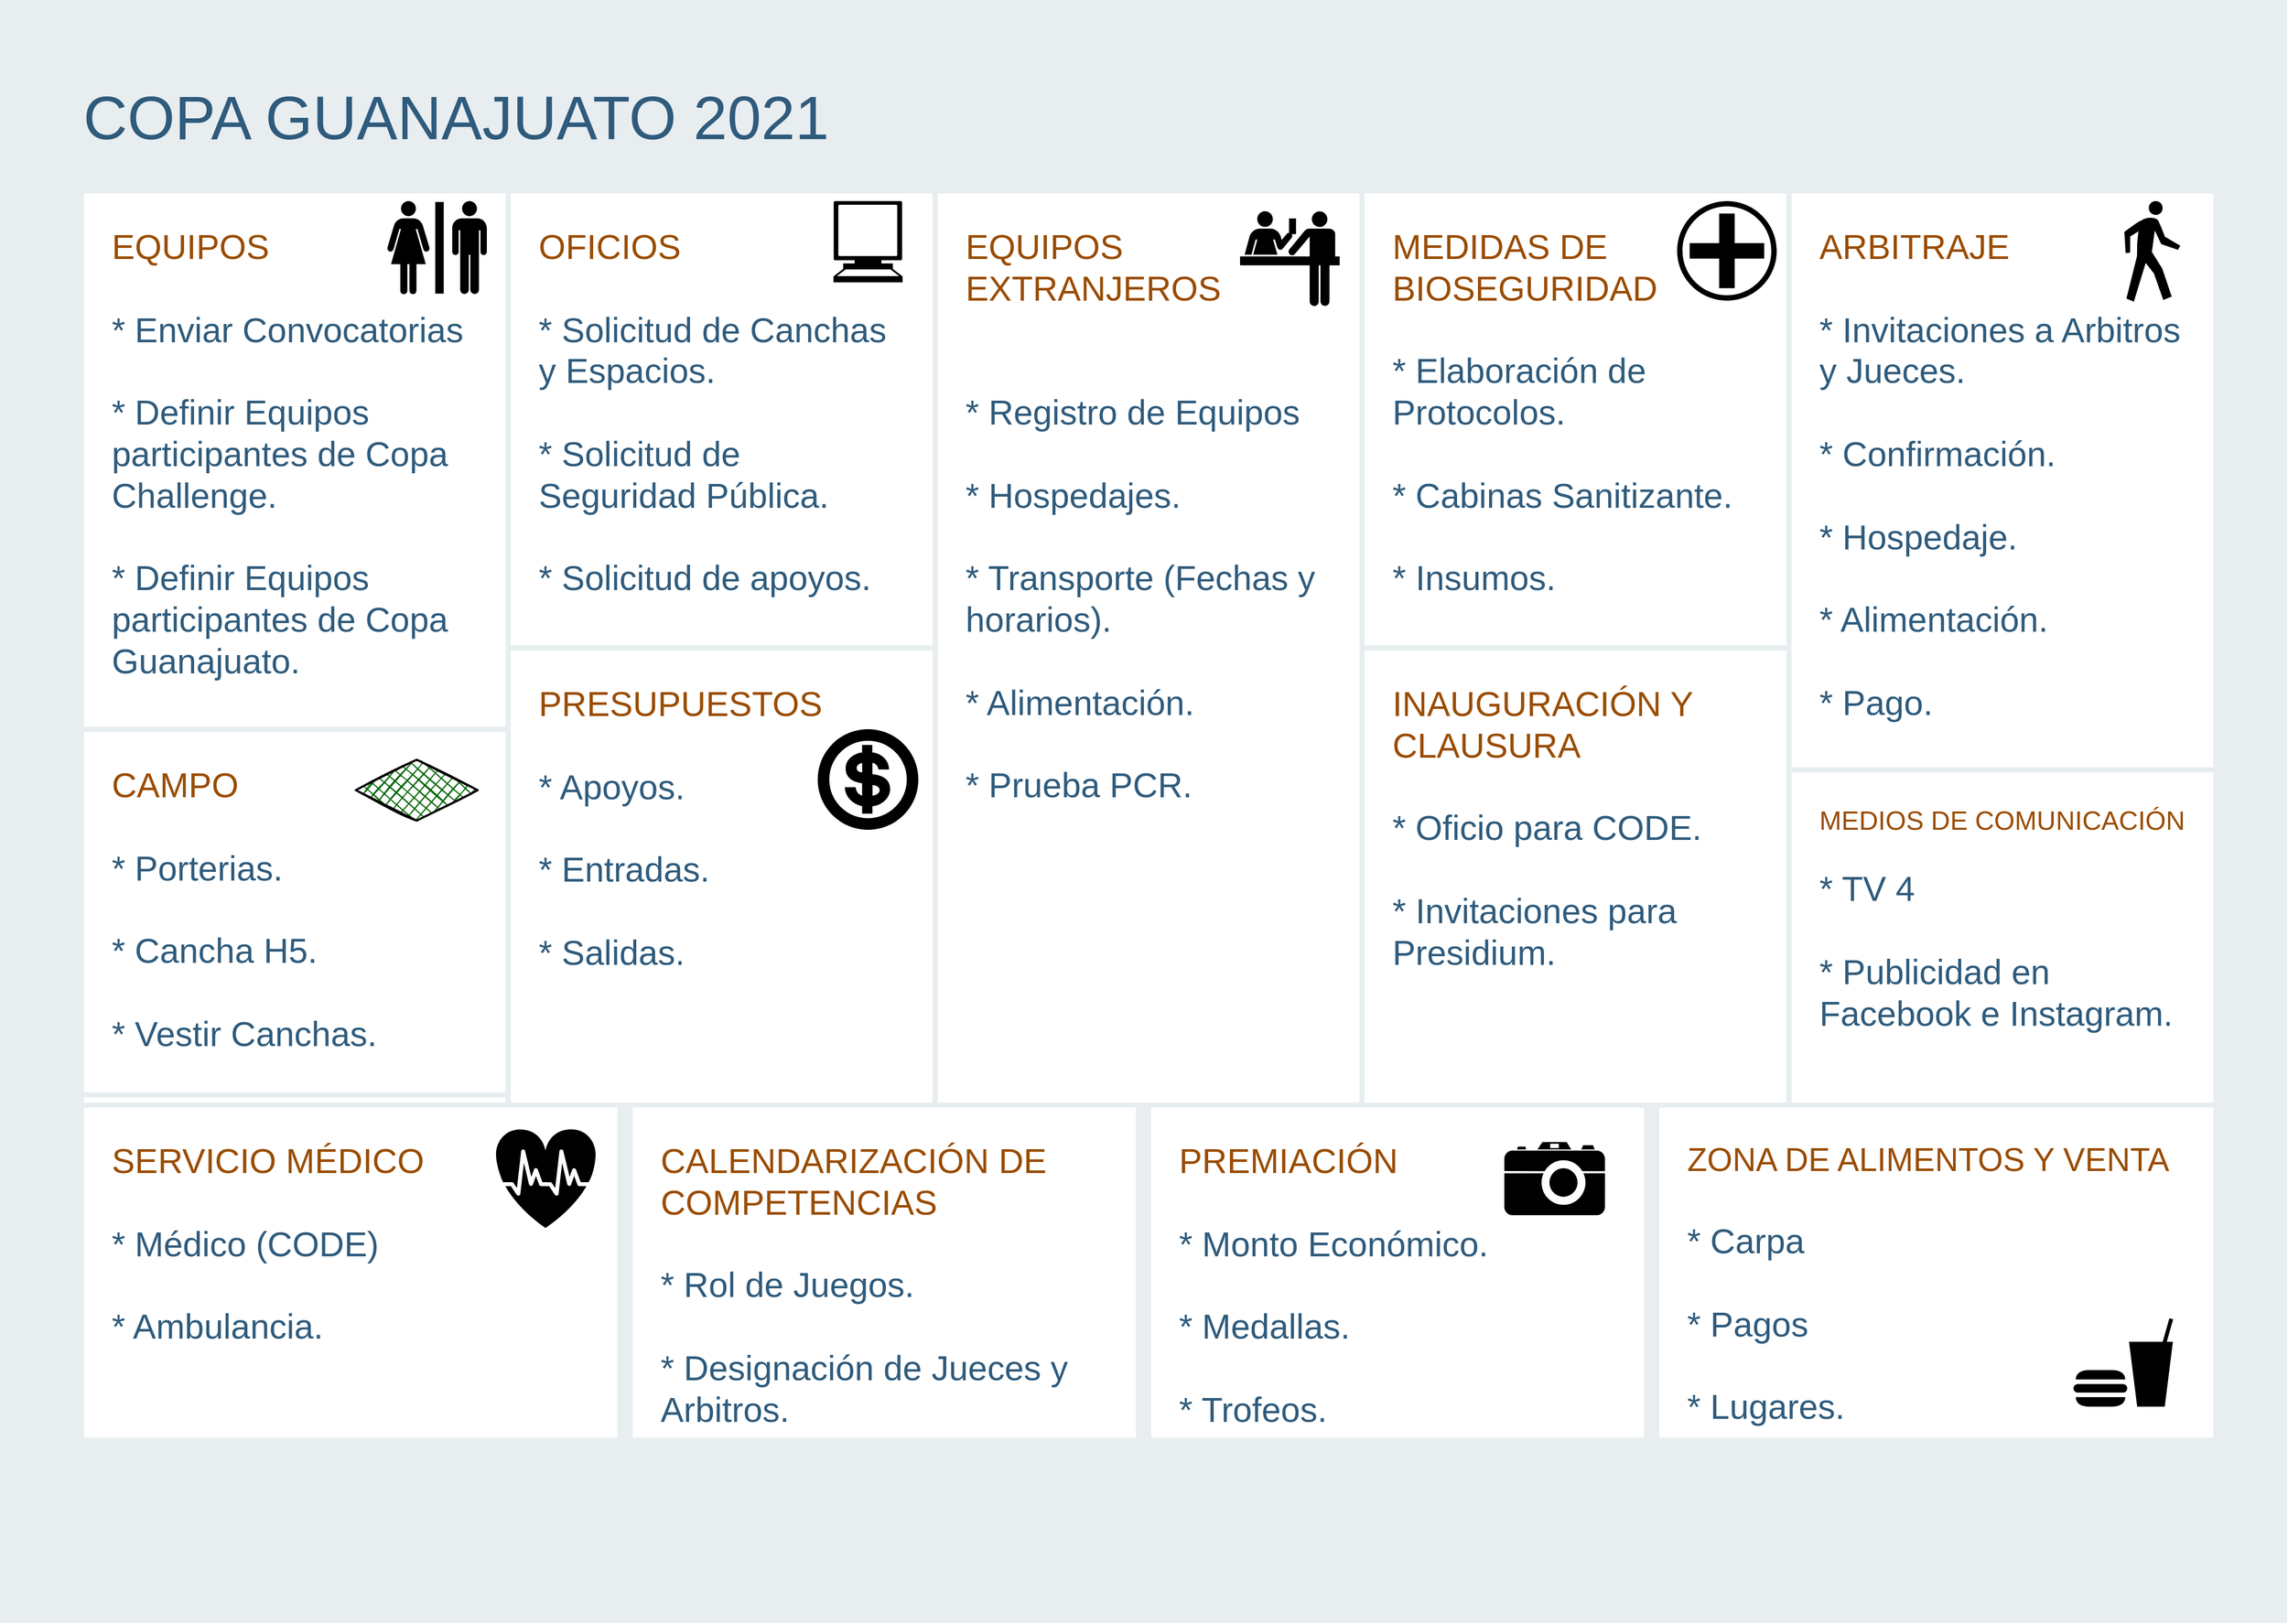 <mxfile version="13.8.3" type="github">
  <diagram id="07fea595-8f29-1299-0266-81d95cde20df" name="Page-1">
    <mxGraphModel dx="5041" dy="1891" grid="1" gridSize="10" guides="1" tooltips="1" connect="1" arrows="1" fold="1" page="1" pageScale="1" pageWidth="1169" pageHeight="827" background="#ffffff" math="0" shadow="0">
      <root>
        <mxCell id="0" />
        <mxCell id="1" parent="0" />
        <mxCell id="698" value="" style="rounded=0;whiteSpace=wrap;html=1;shadow=0;labelBackgroundColor=none;strokeColor=none;strokeWidth=3;fillColor=#e8edf0;fontSize=60;fontColor=#2F5B7C;align=left;" parent="1" vertex="1">
          <mxGeometry x="-2290" y="32" width="2250" height="1598" as="geometry" />
        </mxCell>
        <mxCell id="699" value="&lt;div&gt;&lt;font style=&quot;font-size: 34px&quot; color=&quot;#994c00&quot;&gt;MEDIDAS DE BIOSEGURIDAD&lt;/font&gt;&lt;/div&gt;&lt;div&gt;&lt;font style=&quot;font-size: 34px&quot;&gt;&lt;br&gt;&lt;/font&gt;&lt;/div&gt;&lt;div&gt;&lt;font style=&quot;font-size: 34px&quot;&gt;* Elaboración de Protocolos.&amp;nbsp;&lt;/font&gt;&lt;/div&gt;&lt;div&gt;&lt;font style=&quot;font-size: 34px&quot;&gt;&lt;br&gt;&lt;/font&gt;&lt;/div&gt;&lt;div&gt;&lt;font style=&quot;font-size: 34px&quot;&gt;* Cabinas Sanitizante.&amp;nbsp;&lt;/font&gt;&lt;/div&gt;&lt;div&gt;&lt;font style=&quot;font-size: 34px&quot;&gt;&lt;br&gt;&lt;/font&gt;&lt;/div&gt;&lt;div&gt;&lt;font style=&quot;font-size: 34px&quot;&gt;* Insumos.&amp;nbsp;&lt;/font&gt;&lt;/div&gt;" style="rounded=0;whiteSpace=wrap;html=1;shadow=0;labelBackgroundColor=none;strokeColor=#e8edf0;strokeWidth=5;fillColor=#ffffff;fontSize=12;fontColor=#2F5B7C;align=left;verticalAlign=top;spacing=30;" parent="1" vertex="1">
          <mxGeometry x="-950" y="220" width="420" height="450" as="geometry" />
        </mxCell>
        <mxCell id="700" value="&lt;font style=&quot;font-size: 34px&quot;&gt;&lt;font color=&quot;#994c00&quot;&gt;EQUIPOS&amp;nbsp;&lt;br&gt;&lt;/font&gt;&lt;br&gt;* Enviar Convocatorias&lt;br&gt;&lt;br&gt;* Definir Equipos participantes de Copa Challenge.&amp;nbsp;&lt;br&gt;&lt;br&gt;* Definir Equipos participantes de Copa Guanajuato.&amp;nbsp;&lt;br&gt;&lt;br&gt;&lt;br&gt;&lt;/font&gt;" style="rounded=0;whiteSpace=wrap;html=1;shadow=0;labelBackgroundColor=none;strokeColor=#e8edf0;strokeWidth=5;fillColor=#ffffff;fontSize=12;fontColor=#2F5B7C;align=left;verticalAlign=top;spacing=30;" parent="1" vertex="1">
          <mxGeometry x="-2210" y="220" width="420" height="900" as="geometry" />
        </mxCell>
        <mxCell id="701" value="&lt;font style=&quot;font-size: 34px&quot;&gt;&lt;font style=&quot;font-size: 34px&quot; color=&quot;#994c00&quot;&gt;OFICIOS&lt;/font&gt;&lt;span&gt;&lt;font color=&quot;#994c00&quot;&gt;&amp;nbsp;&lt;br&gt;&lt;/font&gt;&lt;br&gt;* Solicitud de Canchas y Espacios.&amp;nbsp;&lt;br&gt;&lt;br&gt;* Solicitud de Seguridad Pública.&amp;nbsp;&lt;br&gt;&lt;br&gt;* Solicitud de apoyos.&amp;nbsp;&lt;br&gt;&lt;/span&gt;&lt;/font&gt;" style="rounded=0;whiteSpace=wrap;html=1;shadow=0;labelBackgroundColor=none;strokeColor=#e8edf0;strokeWidth=5;fillColor=#ffffff;fontSize=12;fontColor=#2F5B7C;align=left;verticalAlign=top;spacing=30;" parent="1" vertex="1">
          <mxGeometry x="-1790" y="220" width="420" height="450" as="geometry" />
        </mxCell>
        <mxCell id="702" value="&lt;div style=&quot;font-size: 34px&quot;&gt;&lt;font style=&quot;font-size: 34px&quot; color=&quot;#994c00&quot;&gt;PRESUPUESTOS&amp;nbsp;&lt;/font&gt;&lt;/div&gt;&lt;div style=&quot;font-size: 34px&quot;&gt;&lt;br&gt;&lt;/div&gt;&lt;div style=&quot;font-size: 34px&quot;&gt;* Apoyos.&amp;nbsp;&lt;/div&gt;&lt;div style=&quot;font-size: 34px&quot;&gt;&lt;br&gt;&lt;/div&gt;&lt;div style=&quot;font-size: 34px&quot;&gt;* Entradas.&lt;/div&gt;&lt;div style=&quot;font-size: 34px&quot;&gt;&lt;br&gt;&lt;/div&gt;&lt;div style=&quot;font-size: 34px&quot;&gt;* Salidas.&lt;/div&gt;" style="rounded=0;whiteSpace=wrap;html=1;shadow=0;labelBackgroundColor=none;strokeColor=#e8edf0;strokeWidth=5;fillColor=#ffffff;fontSize=12;fontColor=#2F5B7C;align=left;verticalAlign=top;spacing=30;" parent="1" vertex="1">
          <mxGeometry x="-1790" y="670" width="420" height="450" as="geometry" />
        </mxCell>
        <mxCell id="703" value="&lt;div style=&quot;font-size: 34px&quot;&gt;&lt;font style=&quot;font-size: 34px&quot; color=&quot;#994c00&quot;&gt;EQUIPOS EXTRANJEROS&amp;nbsp;&lt;/font&gt;&lt;/div&gt;&lt;div style=&quot;font-size: 34px&quot;&gt;&lt;font style=&quot;font-size: 34px&quot;&gt;&lt;br&gt;&lt;/font&gt;&lt;/div&gt;&lt;div style=&quot;font-size: 34px&quot;&gt;&lt;font style=&quot;font-size: 34px&quot;&gt;&lt;br&gt;&lt;/font&gt;&lt;/div&gt;&lt;div style=&quot;font-size: 34px&quot;&gt;* Registro de Equipos&amp;nbsp;&lt;/div&gt;&lt;div style=&quot;font-size: 34px&quot;&gt;&lt;br&gt;&lt;/div&gt;&lt;div style=&quot;font-size: 34px&quot;&gt;* Hospedajes.&amp;nbsp;&lt;/div&gt;&lt;div style=&quot;font-size: 34px&quot;&gt;&lt;br&gt;&lt;/div&gt;&lt;div style=&quot;font-size: 34px&quot;&gt;* Transporte (Fechas y horarios).&amp;nbsp;&lt;/div&gt;&lt;div style=&quot;font-size: 34px&quot;&gt;&lt;br&gt;&lt;/div&gt;&lt;div style=&quot;font-size: 34px&quot;&gt;* Alimentación.&amp;nbsp;&lt;/div&gt;&lt;div style=&quot;font-size: 34px&quot;&gt;&lt;br&gt;&lt;/div&gt;&lt;div style=&quot;font-size: 34px&quot;&gt;* Prueba PCR.&amp;nbsp;&lt;/div&gt;&lt;div style=&quot;font-size: 34px&quot;&gt;&lt;br&gt;&lt;/div&gt;&lt;div style=&quot;font-size: 34px&quot;&gt;&lt;br&gt;&lt;/div&gt;&lt;div style=&quot;font-size: 10px&quot;&gt;&lt;br&gt;&lt;/div&gt;" style="rounded=0;whiteSpace=wrap;html=1;shadow=0;labelBackgroundColor=none;strokeColor=#e8edf0;strokeWidth=5;fillColor=#ffffff;fontSize=12;fontColor=#2F5B7C;align=left;verticalAlign=top;spacing=30;" parent="1" vertex="1">
          <mxGeometry x="-1370" y="220" width="420" height="900" as="geometry" />
        </mxCell>
        <mxCell id="704" value="&lt;div style=&quot;font-size: 34px&quot;&gt;&lt;font style=&quot;font-size: 34px&quot; color=&quot;#994c00&quot;&gt;ARBITRAJE&lt;/font&gt;&lt;font style=&quot;font-size: 34px&quot; color=&quot;#663300&quot;&gt;&amp;nbsp;&lt;/font&gt;&lt;/div&gt;&lt;div style=&quot;font-size: 34px&quot;&gt;&lt;font style=&quot;font-size: 34px&quot;&gt;&lt;br&gt;&lt;/font&gt;&lt;/div&gt;&lt;div style=&quot;font-size: 34px&quot;&gt;* Invitaciones a Arbitros y Jueces.&amp;nbsp;&lt;/div&gt;&lt;div style=&quot;font-size: 34px&quot;&gt;&lt;br&gt;&lt;/div&gt;&lt;div style=&quot;font-size: 34px&quot;&gt;* Confirmación.&amp;nbsp;&lt;/div&gt;&lt;div style=&quot;font-size: 34px&quot;&gt;&lt;br&gt;&lt;/div&gt;&lt;div style=&quot;font-size: 34px&quot;&gt;* Hospedaje.&lt;/div&gt;&lt;div style=&quot;font-size: 34px&quot;&gt;&lt;br&gt;&lt;/div&gt;&lt;div style=&quot;font-size: 34px&quot;&gt;* Alimentación.&amp;nbsp;&lt;/div&gt;&lt;div style=&quot;font-size: 34px&quot;&gt;&lt;br&gt;&lt;/div&gt;&lt;div style=&quot;font-size: 34px&quot;&gt;* Pago.&amp;nbsp;&lt;/div&gt;" style="rounded=0;whiteSpace=wrap;html=1;shadow=0;labelBackgroundColor=none;strokeColor=#e8edf0;strokeWidth=5;fillColor=#ffffff;fontSize=12;fontColor=#2F5B7C;align=left;verticalAlign=top;spacing=30;" parent="1" vertex="1">
          <mxGeometry x="-530" y="220" width="420" height="900" as="geometry" />
        </mxCell>
        <mxCell id="705" value="&lt;div&gt;&lt;font style=&quot;font-size: 34px&quot; color=&quot;#994c00&quot;&gt;INAUGURACIÓN Y CLAUSURA&lt;/font&gt;&lt;/div&gt;&lt;div&gt;&lt;font style=&quot;font-size: 34px&quot;&gt;&lt;br&gt;&lt;/font&gt;&lt;/div&gt;&lt;div&gt;&lt;font style=&quot;font-size: 34px&quot;&gt;* Oficio para CODE.&amp;nbsp;&lt;/font&gt;&lt;/div&gt;&lt;div&gt;&lt;font style=&quot;font-size: 34px&quot;&gt;&lt;br&gt;&lt;/font&gt;&lt;/div&gt;&lt;div&gt;&lt;font style=&quot;font-size: 34px&quot;&gt;* Invitaciones para Presidium.&amp;nbsp;&lt;/font&gt;&lt;/div&gt;&lt;div&gt;&lt;span style=&quot;font-size: 26px&quot;&gt;&lt;br&gt;&lt;/span&gt;&lt;/div&gt;" style="rounded=0;whiteSpace=wrap;html=1;shadow=0;labelBackgroundColor=none;strokeColor=#e8edf0;strokeWidth=5;fillColor=#ffffff;fontSize=12;fontColor=#2F5B7C;align=left;verticalAlign=top;spacing=30;" parent="1" vertex="1">
          <mxGeometry x="-950" y="670" width="420" height="450" as="geometry" />
        </mxCell>
        <mxCell id="706" value="&lt;div style=&quot;font-size: 34px&quot;&gt;&lt;font color=&quot;#994c00&quot;&gt;SERVICIO MÉDICO&lt;/font&gt;&lt;/div&gt;&lt;div style=&quot;font-size: 34px&quot;&gt;&lt;br&gt;&lt;/div&gt;&lt;div style=&quot;font-size: 34px&quot;&gt;* Médico (CODE)&lt;/div&gt;&lt;div style=&quot;font-size: 34px&quot;&gt;&lt;br&gt;&lt;/div&gt;&lt;div style=&quot;font-size: 34px&quot;&gt;* Ambulancia.&amp;nbsp;&lt;/div&gt;" style="rounded=0;whiteSpace=wrap;html=1;shadow=0;labelBackgroundColor=none;strokeColor=#e8edf0;strokeWidth=5;fillColor=#ffffff;fontSize=12;fontColor=#2F5B7C;align=left;verticalAlign=top;spacing=30;" parent="1" vertex="1">
          <mxGeometry x="-2210" y="1120" width="530" height="330" as="geometry" />
        </mxCell>
        <mxCell id="707" value="&lt;div style=&quot;font-size: 34px&quot;&gt;&lt;font color=&quot;#994c00&quot;&gt;PREMIACIÓN&lt;/font&gt;&lt;/div&gt;&lt;div style=&quot;font-size: 34px&quot;&gt;&lt;br&gt;&lt;/div&gt;&lt;div style=&quot;font-size: 34px&quot;&gt;* Monto Económico.&amp;nbsp;&lt;/div&gt;&lt;div style=&quot;font-size: 34px&quot;&gt;&lt;br&gt;&lt;/div&gt;&lt;div style=&quot;font-size: 34px&quot;&gt;* Medallas.&amp;nbsp;&lt;/div&gt;&lt;div style=&quot;font-size: 34px&quot;&gt;&lt;br&gt;&lt;/div&gt;&lt;div style=&quot;font-size: 34px&quot;&gt;* Trofeos.&amp;nbsp;&lt;/div&gt;" style="rounded=0;whiteSpace=wrap;html=1;shadow=0;labelBackgroundColor=none;strokeColor=#e8edf0;strokeWidth=5;fillColor=#ffffff;fontSize=12;fontColor=#2F5B7C;align=left;verticalAlign=top;spacing=30;" parent="1" vertex="1">
          <mxGeometry x="-1160" y="1120" width="490" height="330" as="geometry" />
        </mxCell>
        <mxCell id="708" value="COPA GUANAJUATO 2021" style="text;html=1;resizable=0;points=[];autosize=1;align=left;verticalAlign=top;spacingTop=-4;fontSize=60;fontColor=#2F5B7C;" parent="1" vertex="1">
          <mxGeometry x="-2210" y="110" width="750" height="70" as="geometry" />
        </mxCell>
        <mxCell id="jFbWxguledlj0Up3kNEM-723" value="&lt;div style=&quot;font-size: 34px&quot;&gt;&lt;font color=&quot;#994c00&quot;&gt;CALENDARIZACIÓN DE COMPETENCIAS&lt;/font&gt;&lt;/div&gt;&lt;div style=&quot;font-size: 34px&quot;&gt;&lt;br&gt;&lt;/div&gt;&lt;div style=&quot;font-size: 34px&quot;&gt;* Rol de Juegos.&amp;nbsp;&lt;/div&gt;&lt;div style=&quot;font-size: 34px&quot;&gt;&lt;br&gt;&lt;/div&gt;&lt;div style=&quot;font-size: 34px&quot;&gt;* Designación de Jueces y Arbitros.&amp;nbsp;&lt;/div&gt;" style="rounded=0;whiteSpace=wrap;html=1;shadow=0;labelBackgroundColor=none;strokeColor=#e8edf0;strokeWidth=5;fillColor=#ffffff;fontSize=12;fontColor=#2F5B7C;align=left;verticalAlign=top;spacing=30;" vertex="1" parent="1">
          <mxGeometry x="-1670" y="1120" width="500" height="330" as="geometry" />
        </mxCell>
        <mxCell id="jFbWxguledlj0Up3kNEM-724" value="&lt;div&gt;&lt;font style=&quot;font-size: 32px&quot; color=&quot;#994c00&quot;&gt;ZONA DE ALIMENTOS Y VENTA&lt;/font&gt;&lt;/div&gt;&lt;div style=&quot;font-size: 34px&quot;&gt;&lt;br&gt;&lt;/div&gt;&lt;div style=&quot;font-size: 34px&quot;&gt;* Carpa&lt;/div&gt;&lt;div style=&quot;font-size: 34px&quot;&gt;&lt;br&gt;&lt;/div&gt;&lt;div style=&quot;font-size: 34px&quot;&gt;* Pagos&amp;nbsp;&lt;/div&gt;&lt;div style=&quot;font-size: 34px&quot;&gt;&lt;br&gt;&lt;/div&gt;&lt;div style=&quot;font-size: 34px&quot;&gt;* Lugares.&amp;nbsp;&lt;/div&gt;&lt;div style=&quot;font-size: 34px&quot;&gt;&lt;br&gt;&lt;/div&gt;" style="rounded=0;whiteSpace=wrap;html=1;shadow=0;labelBackgroundColor=none;strokeColor=#e8edf0;strokeWidth=5;fillColor=#ffffff;fontSize=12;fontColor=#2F5B7C;align=left;verticalAlign=top;spacing=30;" vertex="1" parent="1">
          <mxGeometry x="-660" y="1120" width="550" height="330" as="geometry" />
        </mxCell>
        <mxCell id="jFbWxguledlj0Up3kNEM-725" value="" style="shape=mxgraph.signs.tech.computer;html=1;pointerEvents=1;fillColor=#000000;strokeColor=none;verticalLabelPosition=bottom;verticalAlign=top;align=center;" vertex="1" parent="1">
          <mxGeometry x="-1470" y="230" width="68" height="80" as="geometry" />
        </mxCell>
        <mxCell id="jFbWxguledlj0Up3kNEM-726" value="" style="shape=mxgraph.signs.people.unisex;html=1;pointerEvents=1;fillColor=#000000;strokeColor=none;verticalLabelPosition=bottom;verticalAlign=top;align=center;" vertex="1" parent="1">
          <mxGeometry x="-1910" y="230" width="99" height="93" as="geometry" />
        </mxCell>
        <mxCell id="jFbWxguledlj0Up3kNEM-727" value="" style="shape=mxgraph.signs.travel.ticket_purchase;html=1;pointerEvents=1;fillColor=#000000;strokeColor=none;verticalLabelPosition=bottom;verticalAlign=top;align=center;" vertex="1" parent="1">
          <mxGeometry x="-1070" y="240" width="98" height="95" as="geometry" />
        </mxCell>
        <mxCell id="jFbWxguledlj0Up3kNEM-728" value="" style="shape=mxgraph.signs.healthcare.hospital_1;html=1;pointerEvents=1;fillColor=#000000;strokeColor=none;verticalLabelPosition=bottom;verticalAlign=top;align=center;" vertex="1" parent="1">
          <mxGeometry x="-640" y="230" width="98" height="98" as="geometry" />
        </mxCell>
        <mxCell id="jFbWxguledlj0Up3kNEM-729" value="" style="shape=mxgraph.signs.healthcare.cardiology;html=1;pointerEvents=1;fillColor=#000000;strokeColor=none;verticalLabelPosition=bottom;verticalAlign=top;align=center;" vertex="1" parent="1">
          <mxGeometry x="-1802" y="1144" width="98" height="97" as="geometry" />
        </mxCell>
        <mxCell id="jFbWxguledlj0Up3kNEM-730" value="" style="shape=mxgraph.signs.people.walking;html=1;pointerEvents=1;fillColor=#000000;strokeColor=none;verticalLabelPosition=bottom;verticalAlign=top;align=center;" vertex="1" parent="1">
          <mxGeometry x="-200" y="230" width="55" height="99" as="geometry" />
        </mxCell>
        <mxCell id="jFbWxguledlj0Up3kNEM-731" value="" style="shape=mxgraph.signs.food.fast_food;html=1;pointerEvents=1;fillColor=#000000;strokeColor=none;verticalLabelPosition=bottom;verticalAlign=top;align=center;" vertex="1" parent="1">
          <mxGeometry x="-250" y="1330" width="98" height="87" as="geometry" />
        </mxCell>
        <mxCell id="jFbWxguledlj0Up3kNEM-732" value="" style="shape=mxgraph.signs.tech.camera_2;html=1;pointerEvents=1;fillColor=#000000;strokeColor=none;verticalLabelPosition=bottom;verticalAlign=top;align=center;" vertex="1" parent="1">
          <mxGeometry x="-810" y="1156.5" width="99" height="72" as="geometry" />
        </mxCell>
        <mxCell id="jFbWxguledlj0Up3kNEM-733" value="&lt;div style=&quot;font-size: 34px&quot;&gt;&lt;font color=&quot;#994c00&quot;&gt;&lt;span&gt;CAMPO&amp;nbsp;&lt;/span&gt;&lt;/font&gt;&lt;/div&gt;&lt;div style=&quot;font-size: 34px&quot;&gt;&lt;font color=&quot;#994c00&quot;&gt;&lt;span&gt;&lt;br&gt;&lt;/span&gt;&lt;/font&gt;&lt;/div&gt;&lt;div style=&quot;font-size: 34px&quot;&gt;* Porterias.&amp;nbsp;&lt;/div&gt;&lt;div style=&quot;font-size: 34px&quot;&gt;&lt;br&gt;&lt;/div&gt;&lt;div style=&quot;font-size: 34px&quot;&gt;* Cancha H5.&amp;nbsp;&lt;/div&gt;&lt;div style=&quot;font-size: 34px&quot;&gt;&lt;br&gt;&lt;/div&gt;&lt;div style=&quot;font-size: 34px&quot;&gt;* Vestir Canchas.&amp;nbsp;&lt;/div&gt;" style="rounded=0;whiteSpace=wrap;html=1;shadow=0;labelBackgroundColor=none;strokeColor=#e8edf0;strokeWidth=5;fillColor=#ffffff;fontSize=12;fontColor=#2F5B7C;align=left;verticalAlign=top;spacing=30;" vertex="1" parent="1">
          <mxGeometry x="-2210" y="750" width="420" height="360" as="geometry" />
        </mxCell>
        <mxCell id="jFbWxguledlj0Up3kNEM-734" value="" style="rhombus;whiteSpace=wrap;html=1;strokeWidth=2;fillWeight=-1;hachureGap=8;fillStyle=cross-hatch;fillColor=#006600;sketch=1;" vertex="1" parent="1">
          <mxGeometry x="-1940" y="780" width="120" height="60" as="geometry" />
        </mxCell>
        <mxCell id="jFbWxguledlj0Up3kNEM-735" value="" style="shape=mxgraph.signs.travel.cashier;html=1;pointerEvents=1;fillColor=#000000;strokeColor=none;verticalLabelPosition=bottom;verticalAlign=top;align=center;" vertex="1" parent="1">
          <mxGeometry x="-1485.5" y="750" width="99" height="99" as="geometry" />
        </mxCell>
        <mxCell id="jFbWxguledlj0Up3kNEM-736" value="&lt;div&gt;&lt;font color=&quot;#994c00&quot; size=&quot;1&quot;&gt;&lt;span style=&quot;font-size: 26px&quot;&gt;MEDIOS DE COMUNICACIÓN&lt;/span&gt;&lt;/font&gt;&lt;/div&gt;&lt;div&gt;&lt;font color=&quot;#994c00&quot; size=&quot;1&quot;&gt;&lt;span style=&quot;font-size: 26px&quot;&gt;&lt;br&gt;&lt;/span&gt;&lt;/font&gt;&lt;/div&gt;&lt;div&gt;&lt;div&gt;&lt;font style=&quot;font-size: 34px&quot;&gt;* TV 4&lt;/font&gt;&lt;/div&gt;&lt;div&gt;&lt;font style=&quot;font-size: 34px&quot;&gt;&lt;br&gt;&lt;/font&gt;&lt;/div&gt;&lt;div&gt;&lt;font style=&quot;font-size: 34px&quot;&gt;* Publicidad en Facebook e Instagram. &amp;nbsp;&lt;/font&gt;&lt;/div&gt;&lt;/div&gt;&lt;div&gt;&lt;font style=&quot;font-size: 34px&quot;&gt;&lt;br&gt;&lt;/font&gt;&lt;/div&gt;&lt;div&gt;&lt;font color=&quot;#994c00&quot; size=&quot;1&quot;&gt;&lt;span style=&quot;font-size: 26px&quot;&gt;&lt;br&gt;&lt;/span&gt;&lt;/font&gt;&lt;/div&gt;&lt;div&gt;&lt;br&gt;&lt;/div&gt;&lt;div style=&quot;font-size: 34px&quot;&gt;&amp;nbsp;&lt;/div&gt;" style="rounded=0;whiteSpace=wrap;html=1;shadow=0;labelBackgroundColor=none;strokeColor=#e8edf0;strokeWidth=5;fillColor=#ffffff;fontSize=12;fontColor=#2F5B7C;align=left;verticalAlign=top;spacing=30;" vertex="1" parent="1">
          <mxGeometry x="-530" y="790" width="420" height="330" as="geometry" />
        </mxCell>
      </root>
    </mxGraphModel>
  </diagram>
</mxfile>
